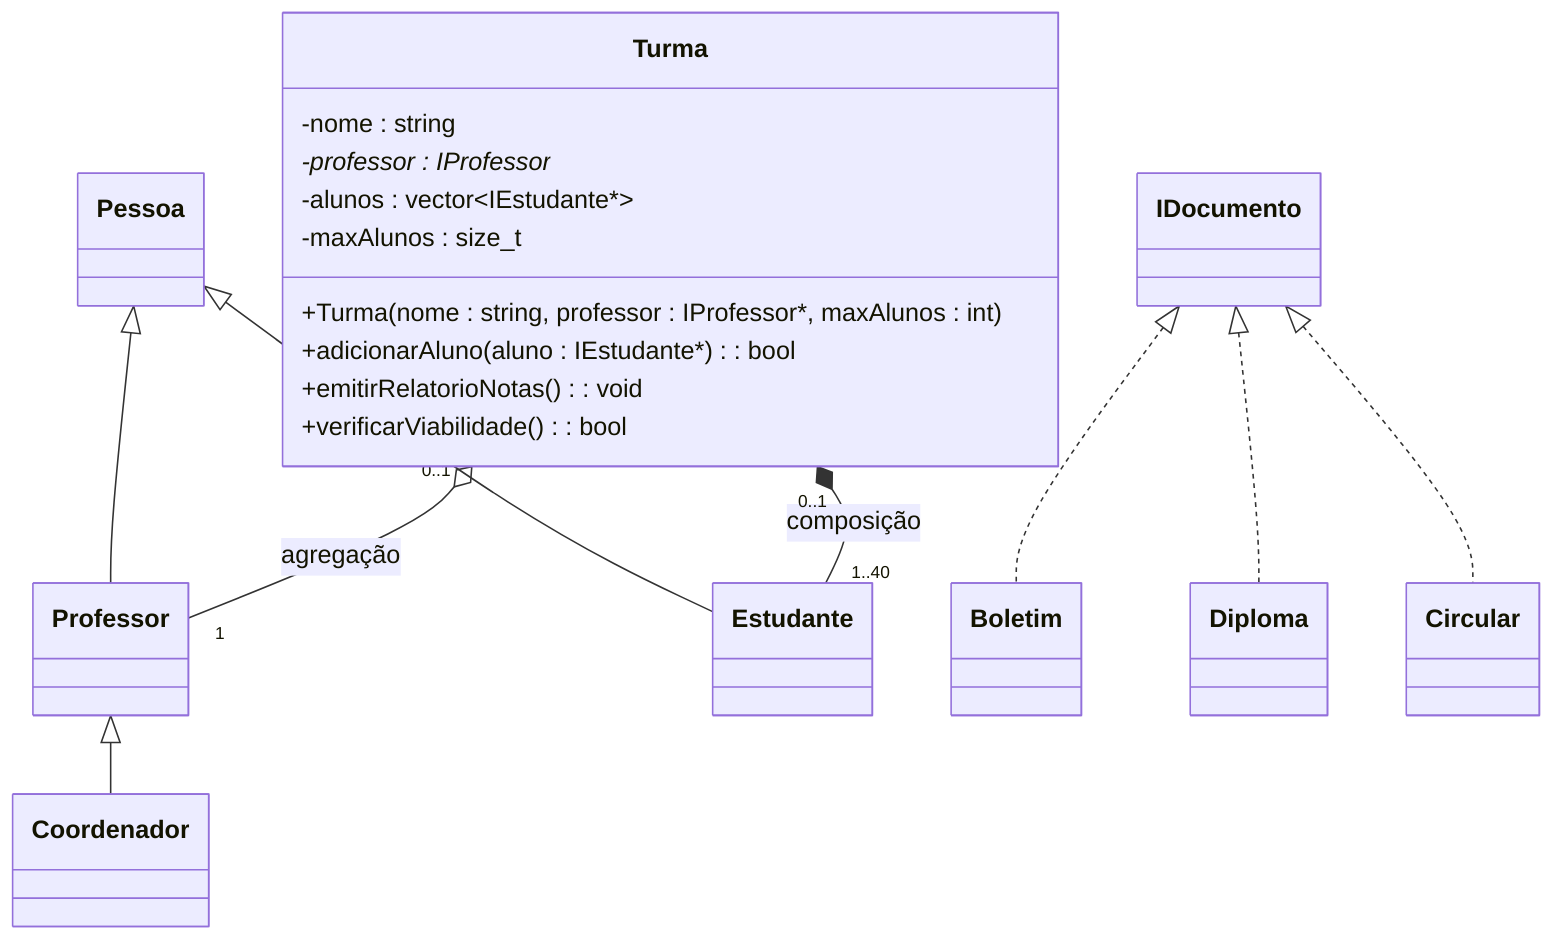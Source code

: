 classDiagram

Pessoa <|-- Professor
Pessoa <|-- Estudante
Professor <|-- Coordenador
Turma "0..1" o-- "1" Professor : agregação
Turma "0..1" *-- "1..40" Estudante : composição

%% Comentário: Uma turma é considerada viável se tiver pelo menos 20 estudantes matriculados.
  %% Essa lógica será implementada no método verificarViabilidade() da classe Turma.

%% Documentos do Estudante
IDocumento <|.. Boletim
IDocumento <|.. Diploma

%% Documentos Institucionais
IDocumento <|.. Circular


    class Turma {
        -nome : string
        -professor : IProfessor*
        -alunos : vector~IEstudante*~
        -maxAlunos : size_t
        +Turma(nome : string, professor : IProfessor*, maxAlunos : int)
        +adicionarAluno(aluno : IEstudante*) : bool
        +emitirRelatorioNotas() : void
	+verificarViabilidade() : bool
    }